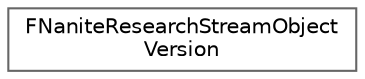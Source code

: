 digraph "Graphical Class Hierarchy"
{
 // INTERACTIVE_SVG=YES
 // LATEX_PDF_SIZE
  bgcolor="transparent";
  edge [fontname=Helvetica,fontsize=10,labelfontname=Helvetica,labelfontsize=10];
  node [fontname=Helvetica,fontsize=10,shape=box,height=0.2,width=0.4];
  rankdir="LR";
  Node0 [id="Node000000",label="FNaniteResearchStreamObject\lVersion",height=0.2,width=0.4,color="grey40", fillcolor="white", style="filled",URL="$d9/dc9/structFNaniteResearchStreamObjectVersion.html",tooltip=" "];
}
